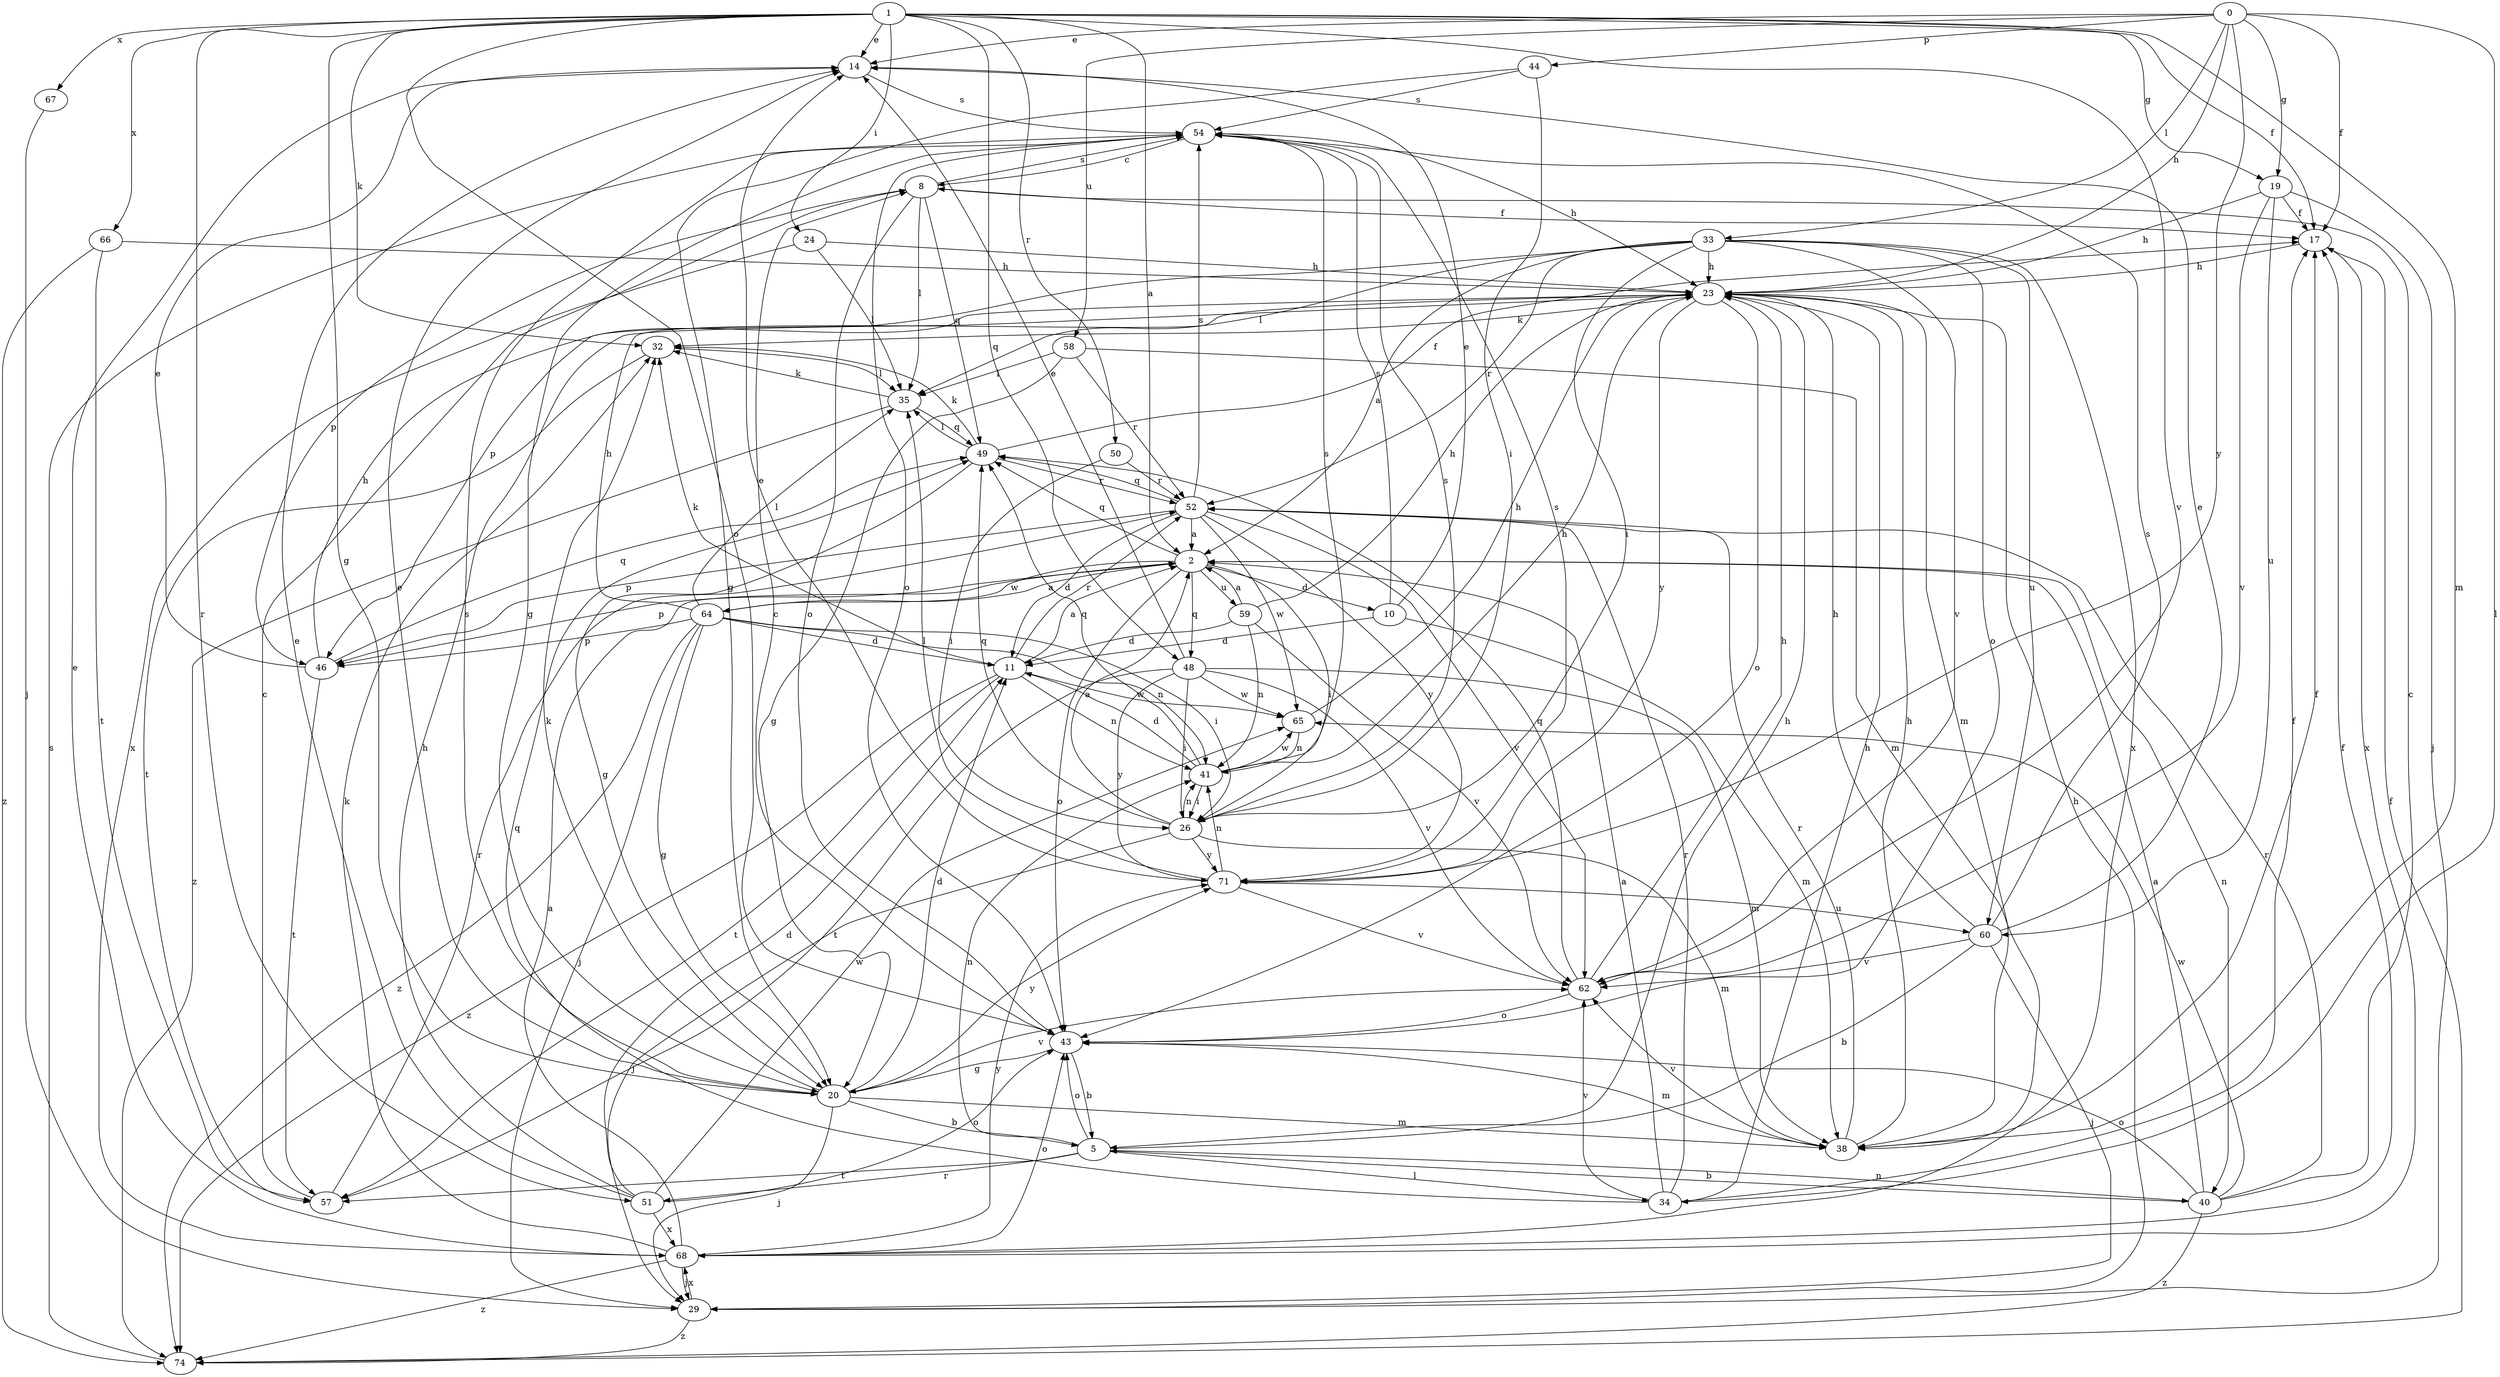strict digraph  {
0;
1;
2;
5;
8;
10;
11;
14;
17;
19;
20;
23;
24;
26;
29;
32;
33;
34;
35;
38;
40;
41;
43;
44;
46;
48;
49;
50;
51;
52;
54;
57;
58;
59;
60;
62;
64;
65;
66;
67;
68;
71;
74;
0 -> 14  [label=e];
0 -> 17  [label=f];
0 -> 19  [label=g];
0 -> 23  [label=h];
0 -> 33  [label=l];
0 -> 34  [label=l];
0 -> 44  [label=p];
0 -> 58  [label=u];
0 -> 71  [label=y];
1 -> 2  [label=a];
1 -> 14  [label=e];
1 -> 17  [label=f];
1 -> 19  [label=g];
1 -> 20  [label=g];
1 -> 24  [label=i];
1 -> 32  [label=k];
1 -> 38  [label=m];
1 -> 43  [label=o];
1 -> 48  [label=q];
1 -> 50  [label=r];
1 -> 51  [label=r];
1 -> 62  [label=v];
1 -> 66  [label=x];
1 -> 67  [label=x];
2 -> 10  [label=d];
2 -> 26  [label=i];
2 -> 40  [label=n];
2 -> 43  [label=o];
2 -> 46  [label=p];
2 -> 48  [label=q];
2 -> 49  [label=q];
2 -> 59  [label=u];
2 -> 64  [label=w];
5 -> 23  [label=h];
5 -> 34  [label=l];
5 -> 40  [label=n];
5 -> 41  [label=n];
5 -> 43  [label=o];
5 -> 51  [label=r];
5 -> 57  [label=t];
8 -> 17  [label=f];
8 -> 35  [label=l];
8 -> 43  [label=o];
8 -> 46  [label=p];
8 -> 49  [label=q];
8 -> 54  [label=s];
10 -> 11  [label=d];
10 -> 14  [label=e];
10 -> 38  [label=m];
10 -> 54  [label=s];
11 -> 2  [label=a];
11 -> 32  [label=k];
11 -> 41  [label=n];
11 -> 52  [label=r];
11 -> 57  [label=t];
11 -> 65  [label=w];
11 -> 74  [label=z];
14 -> 54  [label=s];
17 -> 23  [label=h];
17 -> 68  [label=x];
19 -> 17  [label=f];
19 -> 23  [label=h];
19 -> 29  [label=j];
19 -> 60  [label=u];
19 -> 62  [label=v];
20 -> 5  [label=b];
20 -> 11  [label=d];
20 -> 14  [label=e];
20 -> 29  [label=j];
20 -> 32  [label=k];
20 -> 38  [label=m];
20 -> 54  [label=s];
20 -> 62  [label=v];
20 -> 71  [label=y];
23 -> 32  [label=k];
23 -> 38  [label=m];
23 -> 43  [label=o];
23 -> 71  [label=y];
24 -> 23  [label=h];
24 -> 35  [label=l];
24 -> 68  [label=x];
26 -> 2  [label=a];
26 -> 29  [label=j];
26 -> 38  [label=m];
26 -> 41  [label=n];
26 -> 49  [label=q];
26 -> 54  [label=s];
26 -> 71  [label=y];
29 -> 23  [label=h];
29 -> 68  [label=x];
29 -> 74  [label=z];
32 -> 35  [label=l];
32 -> 57  [label=t];
33 -> 2  [label=a];
33 -> 23  [label=h];
33 -> 26  [label=i];
33 -> 35  [label=l];
33 -> 43  [label=o];
33 -> 46  [label=p];
33 -> 52  [label=r];
33 -> 60  [label=u];
33 -> 62  [label=v];
33 -> 68  [label=x];
34 -> 2  [label=a];
34 -> 17  [label=f];
34 -> 23  [label=h];
34 -> 49  [label=q];
34 -> 52  [label=r];
34 -> 62  [label=v];
35 -> 32  [label=k];
35 -> 49  [label=q];
35 -> 74  [label=z];
38 -> 17  [label=f];
38 -> 23  [label=h];
38 -> 52  [label=r];
38 -> 62  [label=v];
40 -> 2  [label=a];
40 -> 5  [label=b];
40 -> 8  [label=c];
40 -> 43  [label=o];
40 -> 52  [label=r];
40 -> 65  [label=w];
40 -> 74  [label=z];
41 -> 11  [label=d];
41 -> 23  [label=h];
41 -> 26  [label=i];
41 -> 49  [label=q];
41 -> 54  [label=s];
41 -> 65  [label=w];
43 -> 5  [label=b];
43 -> 8  [label=c];
43 -> 20  [label=g];
43 -> 38  [label=m];
44 -> 20  [label=g];
44 -> 26  [label=i];
44 -> 54  [label=s];
46 -> 14  [label=e];
46 -> 23  [label=h];
46 -> 49  [label=q];
46 -> 57  [label=t];
48 -> 14  [label=e];
48 -> 26  [label=i];
48 -> 38  [label=m];
48 -> 57  [label=t];
48 -> 62  [label=v];
48 -> 65  [label=w];
48 -> 71  [label=y];
49 -> 17  [label=f];
49 -> 20  [label=g];
49 -> 32  [label=k];
49 -> 35  [label=l];
49 -> 52  [label=r];
50 -> 26  [label=i];
50 -> 52  [label=r];
51 -> 11  [label=d];
51 -> 14  [label=e];
51 -> 23  [label=h];
51 -> 43  [label=o];
51 -> 65  [label=w];
51 -> 68  [label=x];
52 -> 2  [label=a];
52 -> 11  [label=d];
52 -> 46  [label=p];
52 -> 49  [label=q];
52 -> 54  [label=s];
52 -> 62  [label=v];
52 -> 65  [label=w];
52 -> 71  [label=y];
54 -> 8  [label=c];
54 -> 20  [label=g];
54 -> 23  [label=h];
54 -> 43  [label=o];
57 -> 8  [label=c];
57 -> 52  [label=r];
58 -> 20  [label=g];
58 -> 35  [label=l];
58 -> 38  [label=m];
58 -> 52  [label=r];
59 -> 2  [label=a];
59 -> 11  [label=d];
59 -> 23  [label=h];
59 -> 41  [label=n];
59 -> 62  [label=v];
60 -> 5  [label=b];
60 -> 14  [label=e];
60 -> 23  [label=h];
60 -> 29  [label=j];
60 -> 54  [label=s];
60 -> 62  [label=v];
62 -> 23  [label=h];
62 -> 43  [label=o];
62 -> 49  [label=q];
64 -> 2  [label=a];
64 -> 11  [label=d];
64 -> 20  [label=g];
64 -> 23  [label=h];
64 -> 26  [label=i];
64 -> 29  [label=j];
64 -> 35  [label=l];
64 -> 41  [label=n];
64 -> 46  [label=p];
64 -> 74  [label=z];
65 -> 23  [label=h];
65 -> 41  [label=n];
66 -> 23  [label=h];
66 -> 57  [label=t];
66 -> 74  [label=z];
67 -> 29  [label=j];
68 -> 2  [label=a];
68 -> 14  [label=e];
68 -> 17  [label=f];
68 -> 29  [label=j];
68 -> 32  [label=k];
68 -> 43  [label=o];
68 -> 71  [label=y];
68 -> 74  [label=z];
71 -> 14  [label=e];
71 -> 35  [label=l];
71 -> 41  [label=n];
71 -> 54  [label=s];
71 -> 60  [label=u];
71 -> 62  [label=v];
74 -> 17  [label=f];
74 -> 54  [label=s];
}
